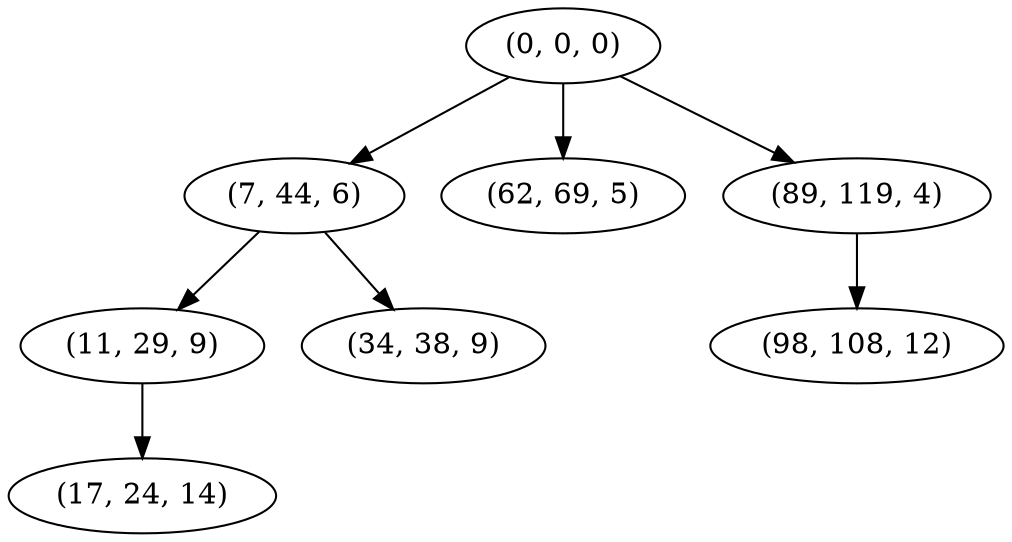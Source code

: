 digraph tree {
    "(0, 0, 0)";
    "(7, 44, 6)";
    "(11, 29, 9)";
    "(17, 24, 14)";
    "(34, 38, 9)";
    "(62, 69, 5)";
    "(89, 119, 4)";
    "(98, 108, 12)";
    "(0, 0, 0)" -> "(7, 44, 6)";
    "(0, 0, 0)" -> "(62, 69, 5)";
    "(0, 0, 0)" -> "(89, 119, 4)";
    "(7, 44, 6)" -> "(11, 29, 9)";
    "(7, 44, 6)" -> "(34, 38, 9)";
    "(11, 29, 9)" -> "(17, 24, 14)";
    "(89, 119, 4)" -> "(98, 108, 12)";
}
